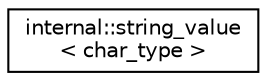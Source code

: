 digraph "Graphical Class Hierarchy"
{
  edge [fontname="Helvetica",fontsize="10",labelfontname="Helvetica",labelfontsize="10"];
  node [fontname="Helvetica",fontsize="10",shape=record];
  rankdir="LR";
  Node1 [label="internal::string_value\l\< char_type \>",height=0.2,width=0.4,color="black", fillcolor="white", style="filled",URL="$structinternal_1_1string__value.html"];
}
